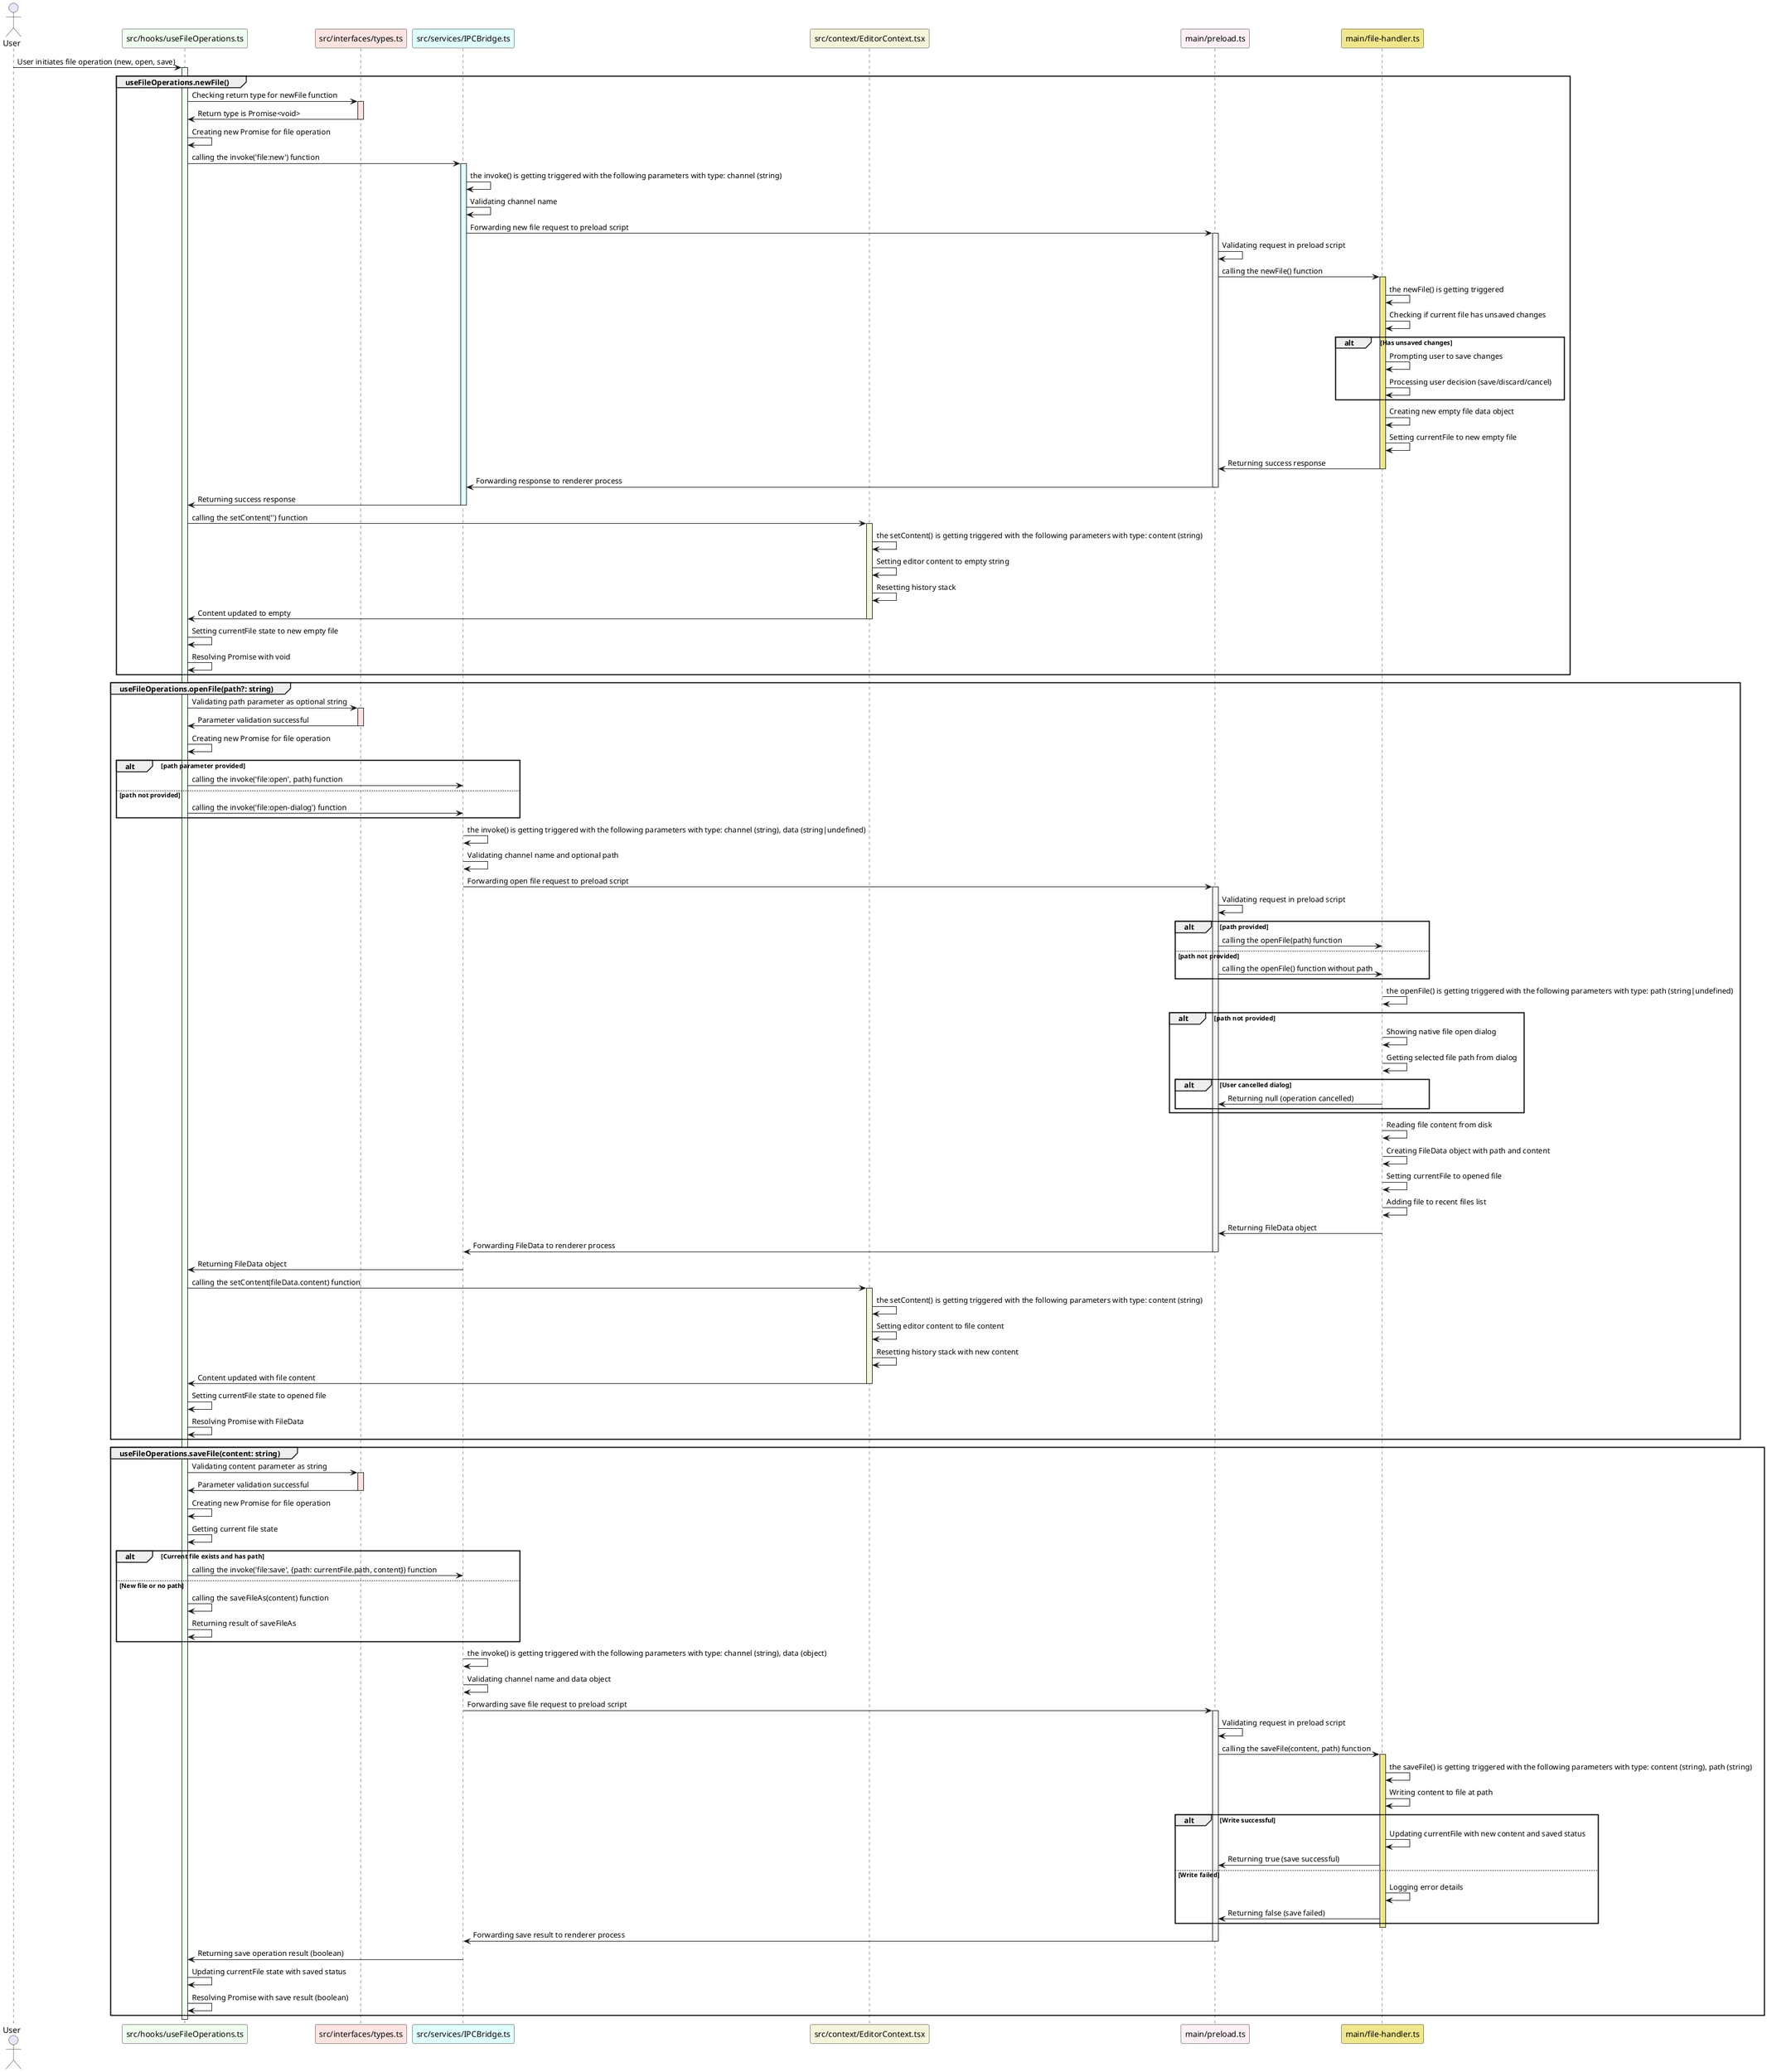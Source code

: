 
@startuml
actor User #E6E6FA
participant "src/hooks/useFileOperations.ts" as UseFileOperations #F0FFF0
participant "src/interfaces/types.ts" as Types #FFE4E1
participant "src/services/IPCBridge.ts" as IPCBridge #E0FFFF
participant "src/context/EditorContext.tsx" as EditorContext #F5F5DC
participant "main/preload.ts" as Preload #FFF0F5
participant "main/file-handler.ts" as FileHandler #F0E68C

User -> UseFileOperations: User initiates file operation (new, open, save)
activate UseFileOperations #F0FFF0

group useFileOperations.newFile()
    UseFileOperations -> Types: Checking return type for newFile function
    activate Types #FFE4E1
    
    Types -> UseFileOperations: Return type is Promise<void>
    deactivate Types
    
    UseFileOperations -> UseFileOperations: Creating new Promise for file operation
    UseFileOperations -> IPCBridge: calling the invoke('file:new') function
    activate IPCBridge #E0FFFF
    
    IPCBridge -> IPCBridge: the invoke() is getting triggered with the following parameters with type: channel (string)
    IPCBridge -> IPCBridge: Validating channel name
    
    IPCBridge -> Preload: Forwarding new file request to preload script
    activate Preload #FFF0F5
    
    Preload -> Preload: Validating request in preload script
    Preload -> FileHandler: calling the newFile() function
    activate FileHandler #F0E68C
    
    FileHandler -> FileHandler: the newFile() is getting triggered
    FileHandler -> FileHandler: Checking if current file has unsaved changes
    
    alt Has unsaved changes
        FileHandler -> FileHandler: Prompting user to save changes
        FileHandler -> FileHandler: Processing user decision (save/discard/cancel)
    end
    
    FileHandler -> FileHandler: Creating new empty file data object
    FileHandler -> FileHandler: Setting currentFile to new empty file
    FileHandler -> Preload: Returning success response
    deactivate FileHandler
    
    Preload -> IPCBridge: Forwarding response to renderer process
    deactivate Preload
    
    IPCBridge -> UseFileOperations: Returning success response
    deactivate IPCBridge
    
    UseFileOperations -> EditorContext: calling the setContent('') function
    activate EditorContext #F5F5DC
    
    EditorContext -> EditorContext: the setContent() is getting triggered with the following parameters with type: content (string)
    EditorContext -> EditorContext: Setting editor content to empty string
    EditorContext -> EditorContext: Resetting history stack
    EditorContext -> UseFileOperations: Content updated to empty
    deactivate EditorContext
    
    UseFileOperations -> UseFileOperations: Setting currentFile state to new empty file
    UseFileOperations -> UseFileOperations: Resolving Promise with void
end

group useFileOperations.openFile(path?: string)
    UseFileOperations -> Types: Validating path parameter as optional string
    activate Types #FFE4E1
    
    Types -> UseFileOperations: Parameter validation successful
    deactivate Types
    
    UseFileOperations -> UseFileOperations: Creating new Promise for file operation
    
    alt path parameter provided
        UseFileOperations -> IPCBridge: calling the invoke('file:open', path) function
    else path not provided
        UseFileOperations -> IPCBridge: calling the invoke('file:open-dialog') function
    end
    
    activate IPCBridge #E0FFFF
    
    IPCBridge -> IPCBridge: the invoke() is getting triggered with the following parameters with type: channel (string), data (string|undefined)
    IPCBridge -> IPCBridge: Validating channel name and optional path
    
    IPCBridge -> Preload: Forwarding open file request to preload script
    activate Preload #FFF0F5
    
    Preload -> Preload: Validating request in preload script
    
    alt path provided
        Preload -> FileHandler: calling the openFile(path) function
    else path not provided
        Preload -> FileHandler: calling the openFile() function without path
    end
    
    activate FileHandler #F0E68C
    
    FileHandler -> FileHandler: the openFile() is getting triggered with the following parameters with type: path (string|undefined)
    
    alt path not provided
        FileHandler -> FileHandler: Showing native file open dialog
        FileHandler -> FileHandler: Getting selected file path from dialog
        alt User cancelled dialog
            FileHandler -> Preload: Returning null (operation cancelled)
        end
    end
    
    FileHandler -> FileHandler: Reading file content from disk
    FileHandler -> FileHandler: Creating FileData object with path and content
    FileHandler -> FileHandler: Setting currentFile to opened file
    FileHandler -> FileHandler: Adding file to recent files list
    
    FileHandler -> Preload: Returning FileData object
    deactivate FileHandler
    
    Preload -> IPCBridge: Forwarding FileData to renderer process
    deactivate Preload
    
    IPCBridge -> UseFileOperations: Returning FileData object
    deactivate IPCBridge
    
    UseFileOperations -> EditorContext: calling the setContent(fileData.content) function
    activate EditorContext #F5F5DC
    
    EditorContext -> EditorContext: the setContent() is getting triggered with the following parameters with type: content (string)
    EditorContext -> EditorContext: Setting editor content to file content
    EditorContext -> EditorContext: Resetting history stack with new content
    EditorContext -> UseFileOperations: Content updated with file content
    deactivate EditorContext
    
    UseFileOperations -> UseFileOperations: Setting currentFile state to opened file
    UseFileOperations -> UseFileOperations: Resolving Promise with FileData
end

group useFileOperations.saveFile(content: string)
    UseFileOperations -> Types: Validating content parameter as string
    activate Types #FFE4E1
    
    Types -> UseFileOperations: Parameter validation successful
    deactivate Types
    
    UseFileOperations -> UseFileOperations: Creating new Promise for file operation
    UseFileOperations -> UseFileOperations: Getting current file state
    
    alt Current file exists and has path
        UseFileOperations -> IPCBridge: calling the invoke('file:save', {path: currentFile.path, content}) function
    else New file or no path
        UseFileOperations -> UseFileOperations: calling the saveFileAs(content) function
        UseFileOperations -> UseFileOperations: Returning result of saveFileAs
    end
    
    activate IPCBridge #E0FFFF
    
    IPCBridge -> IPCBridge: the invoke() is getting triggered with the following parameters with type: channel (string), data (object)
    IPCBridge -> IPCBridge: Validating channel name and data object
    
    IPCBridge -> Preload: Forwarding save file request to preload script
    activate Preload #FFF0F5
    
    Preload -> Preload: Validating request in preload script
    Preload -> FileHandler: calling the saveFile(content, path) function
    activate FileHandler #F0E68C
    
    FileHandler -> FileHandler: the saveFile() is getting triggered with the following parameters with type: content (string), path (string)
    FileHandler -> FileHandler: Writing content to file at path
    
    alt Write successful
        FileHandler -> FileHandler: Updating currentFile with new content and saved status
        FileHandler -> Preload: Returning true (save successful)
    else Write failed
        FileHandler -> FileHandler: Logging error details
        FileHandler -> Preload: Returning false (save failed)
    end
    deactivate FileHandler
    
    Preload -> IPCBridge: Forwarding save result to renderer process
    deactivate Preload
    
    IPCBridge -> UseFileOperations: Returning save operation result (boolean)
    deactivate IPCBridge
    
    UseFileOperations -> UseFileOperations: Updating currentFile state with saved status
    UseFileOperations -> UseFileOperations: Resolving Promise with save result (boolean)
end

deactivate UseFileOperations
@enduml